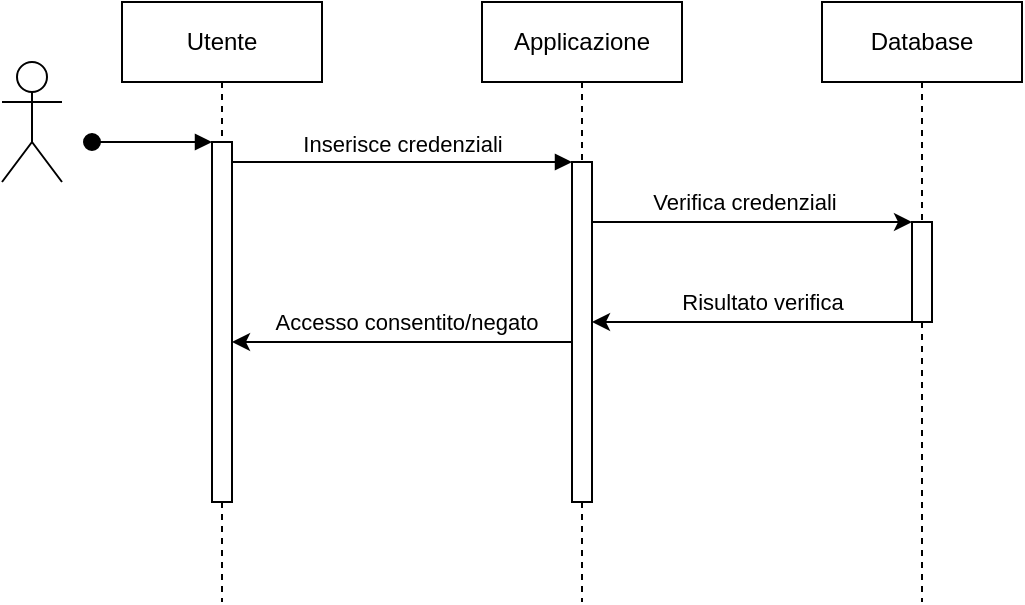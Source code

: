 <mxfile version="22.0.3" type="device">
  <diagram name="Page-1" id="2YBvvXClWsGukQMizWep">
    <mxGraphModel dx="2126" dy="654" grid="1" gridSize="10" guides="1" tooltips="1" connect="1" arrows="1" fold="1" page="1" pageScale="1" pageWidth="850" pageHeight="1100" math="0" shadow="0">
      <root>
        <mxCell id="0" />
        <mxCell id="1" parent="0" />
        <mxCell id="3tzBgCMmDZYAgdY6A-cP-16" value="Utente" style="shape=umlLifeline;perimeter=lifelinePerimeter;whiteSpace=wrap;html=1;container=0;dropTarget=0;collapsible=0;recursiveResize=0;outlineConnect=0;portConstraint=eastwest;newEdgeStyle={&quot;edgeStyle&quot;:&quot;elbowEdgeStyle&quot;,&quot;elbow&quot;:&quot;vertical&quot;,&quot;curved&quot;:0,&quot;rounded&quot;:0};" parent="1" vertex="1">
          <mxGeometry x="50" y="50" width="100" height="300" as="geometry" />
        </mxCell>
        <mxCell id="3tzBgCMmDZYAgdY6A-cP-17" value="" style="html=1;points=[];perimeter=orthogonalPerimeter;outlineConnect=0;targetShapes=umlLifeline;portConstraint=eastwest;newEdgeStyle={&quot;edgeStyle&quot;:&quot;elbowEdgeStyle&quot;,&quot;elbow&quot;:&quot;vertical&quot;,&quot;curved&quot;:0,&quot;rounded&quot;:0};" parent="3tzBgCMmDZYAgdY6A-cP-16" vertex="1">
          <mxGeometry x="45" y="70" width="10" height="180" as="geometry" />
        </mxCell>
        <mxCell id="3tzBgCMmDZYAgdY6A-cP-18" value="" style="html=1;verticalAlign=bottom;startArrow=oval;endArrow=block;startSize=8;edgeStyle=elbowEdgeStyle;elbow=vertical;curved=0;rounded=0;" parent="3tzBgCMmDZYAgdY6A-cP-16" target="3tzBgCMmDZYAgdY6A-cP-17" edge="1">
          <mxGeometry relative="1" as="geometry">
            <mxPoint x="-15" y="70" as="sourcePoint" />
          </mxGeometry>
        </mxCell>
        <mxCell id="3tzBgCMmDZYAgdY6A-cP-19" value="Applicazione" style="shape=umlLifeline;perimeter=lifelinePerimeter;whiteSpace=wrap;html=1;container=0;dropTarget=0;collapsible=0;recursiveResize=0;outlineConnect=0;portConstraint=eastwest;newEdgeStyle={&quot;edgeStyle&quot;:&quot;elbowEdgeStyle&quot;,&quot;elbow&quot;:&quot;vertical&quot;,&quot;curved&quot;:0,&quot;rounded&quot;:0};" parent="1" vertex="1">
          <mxGeometry x="230" y="50" width="100" height="300" as="geometry" />
        </mxCell>
        <mxCell id="3tzBgCMmDZYAgdY6A-cP-20" value="" style="html=1;points=[];perimeter=orthogonalPerimeter;outlineConnect=0;targetShapes=umlLifeline;portConstraint=eastwest;newEdgeStyle={&quot;edgeStyle&quot;:&quot;elbowEdgeStyle&quot;,&quot;elbow&quot;:&quot;vertical&quot;,&quot;curved&quot;:0,&quot;rounded&quot;:0};" parent="3tzBgCMmDZYAgdY6A-cP-19" vertex="1">
          <mxGeometry x="45" y="80" width="10" height="170" as="geometry" />
        </mxCell>
        <mxCell id="3tzBgCMmDZYAgdY6A-cP-21" value="Inserisce credenziali" style="html=1;verticalAlign=bottom;endArrow=block;edgeStyle=elbowEdgeStyle;elbow=vertical;curved=0;rounded=0;" parent="1" source="3tzBgCMmDZYAgdY6A-cP-17" target="3tzBgCMmDZYAgdY6A-cP-20" edge="1">
          <mxGeometry relative="1" as="geometry">
            <mxPoint x="205" y="140" as="sourcePoint" />
            <Array as="points">
              <mxPoint x="190" y="130" />
            </Array>
          </mxGeometry>
        </mxCell>
        <mxCell id="3tzBgCMmDZYAgdY6A-cP-22" value="Database" style="shape=umlLifeline;perimeter=lifelinePerimeter;whiteSpace=wrap;html=1;container=0;dropTarget=0;collapsible=0;recursiveResize=0;outlineConnect=0;portConstraint=eastwest;newEdgeStyle={&quot;edgeStyle&quot;:&quot;elbowEdgeStyle&quot;,&quot;elbow&quot;:&quot;vertical&quot;,&quot;curved&quot;:0,&quot;rounded&quot;:0};" parent="1" vertex="1">
          <mxGeometry x="400" y="50" width="100" height="300" as="geometry" />
        </mxCell>
        <mxCell id="3tzBgCMmDZYAgdY6A-cP-23" value="" style="html=1;points=[];perimeter=orthogonalPerimeter;outlineConnect=0;targetShapes=umlLifeline;portConstraint=eastwest;newEdgeStyle={&quot;edgeStyle&quot;:&quot;elbowEdgeStyle&quot;,&quot;elbow&quot;:&quot;vertical&quot;,&quot;curved&quot;:0,&quot;rounded&quot;:0};" parent="3tzBgCMmDZYAgdY6A-cP-22" vertex="1">
          <mxGeometry x="45" y="110" width="10" height="50" as="geometry" />
        </mxCell>
        <mxCell id="3tzBgCMmDZYAgdY6A-cP-24" value="" style="endArrow=classic;html=1;rounded=0;" parent="1" source="3tzBgCMmDZYAgdY6A-cP-20" target="3tzBgCMmDZYAgdY6A-cP-23" edge="1">
          <mxGeometry width="50" height="50" relative="1" as="geometry">
            <mxPoint x="290" y="160" as="sourcePoint" />
            <mxPoint x="440" y="160" as="targetPoint" />
            <Array as="points">
              <mxPoint x="360" y="160" />
            </Array>
          </mxGeometry>
        </mxCell>
        <mxCell id="3tzBgCMmDZYAgdY6A-cP-25" value="Verifica credenziali" style="edgeLabel;html=1;align=center;verticalAlign=middle;resizable=0;points=[];" parent="3tzBgCMmDZYAgdY6A-cP-24" vertex="1" connectable="0">
          <mxGeometry x="0.096" y="2" relative="1" as="geometry">
            <mxPoint x="-12" y="-8" as="offset" />
          </mxGeometry>
        </mxCell>
        <mxCell id="3tzBgCMmDZYAgdY6A-cP-26" value="" style="endArrow=classic;html=1;rounded=0;exitX=0.5;exitY=1;exitDx=0;exitDy=0;exitPerimeter=0;" parent="1" source="3tzBgCMmDZYAgdY6A-cP-23" target="3tzBgCMmDZYAgdY6A-cP-20" edge="1">
          <mxGeometry width="50" height="50" relative="1" as="geometry">
            <mxPoint x="440" y="210" as="sourcePoint" />
            <mxPoint x="290" y="210" as="targetPoint" />
          </mxGeometry>
        </mxCell>
        <mxCell id="3tzBgCMmDZYAgdY6A-cP-27" value="Risultato verifica" style="edgeLabel;html=1;align=center;verticalAlign=middle;resizable=0;points=[];" parent="3tzBgCMmDZYAgdY6A-cP-26" vertex="1" connectable="0">
          <mxGeometry x="0.131" y="1" relative="1" as="geometry">
            <mxPoint x="13" y="-11" as="offset" />
          </mxGeometry>
        </mxCell>
        <mxCell id="3tzBgCMmDZYAgdY6A-cP-28" value="" style="endArrow=classic;html=1;rounded=0;" parent="1" source="3tzBgCMmDZYAgdY6A-cP-20" target="3tzBgCMmDZYAgdY6A-cP-17" edge="1">
          <mxGeometry width="50" height="50" relative="1" as="geometry">
            <mxPoint x="270" y="260" as="sourcePoint" />
            <mxPoint x="400" y="210" as="targetPoint" />
            <Array as="points">
              <mxPoint x="190" y="220" />
            </Array>
          </mxGeometry>
        </mxCell>
        <mxCell id="3tzBgCMmDZYAgdY6A-cP-29" value="Accesso consentito/negato" style="edgeLabel;html=1;align=center;verticalAlign=middle;resizable=0;points=[];" parent="3tzBgCMmDZYAgdY6A-cP-28" vertex="1" connectable="0">
          <mxGeometry x="-0.025" relative="1" as="geometry">
            <mxPoint y="-10" as="offset" />
          </mxGeometry>
        </mxCell>
        <mxCell id="3tzBgCMmDZYAgdY6A-cP-30" value="" style="shape=umlActor;verticalLabelPosition=bottom;verticalAlign=top;html=1;outlineConnect=0;" parent="1" vertex="1">
          <mxGeometry x="-10" y="80" width="30" height="60" as="geometry" />
        </mxCell>
      </root>
    </mxGraphModel>
  </diagram>
</mxfile>
